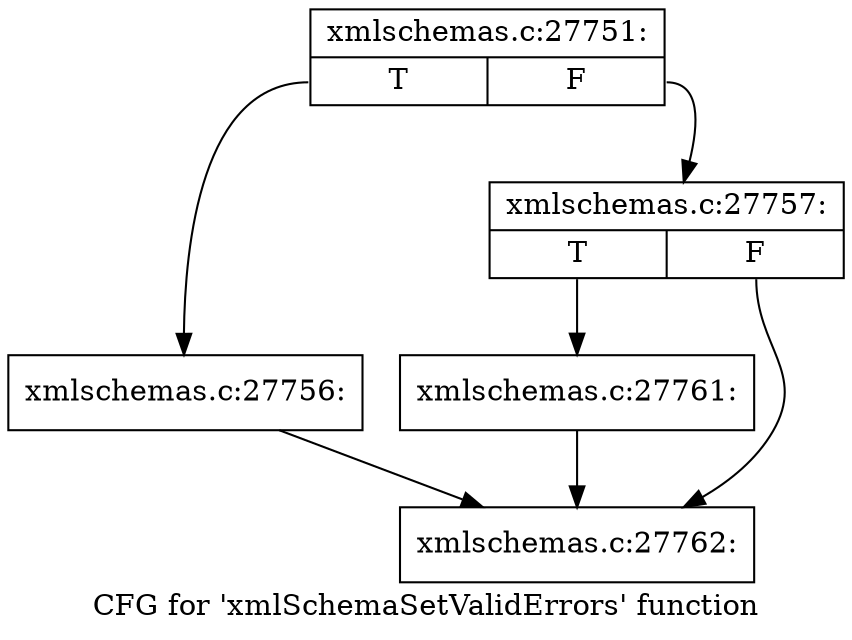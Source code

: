 digraph "CFG for 'xmlSchemaSetValidErrors' function" {
	label="CFG for 'xmlSchemaSetValidErrors' function";

	Node0x4a87d80 [shape=record,label="{xmlschemas.c:27751:|{<s0>T|<s1>F}}"];
	Node0x4a87d80:s0 -> Node0x4a91c50;
	Node0x4a87d80:s1 -> Node0x4a91ca0;
	Node0x4a91c50 [shape=record,label="{xmlschemas.c:27756:}"];
	Node0x4a91c50 -> Node0x4a92880;
	Node0x4a91ca0 [shape=record,label="{xmlschemas.c:27757:|{<s0>T|<s1>F}}"];
	Node0x4a91ca0:s0 -> Node0x4a92830;
	Node0x4a91ca0:s1 -> Node0x4a92880;
	Node0x4a92830 [shape=record,label="{xmlschemas.c:27761:}"];
	Node0x4a92830 -> Node0x4a92880;
	Node0x4a92880 [shape=record,label="{xmlschemas.c:27762:}"];
}
